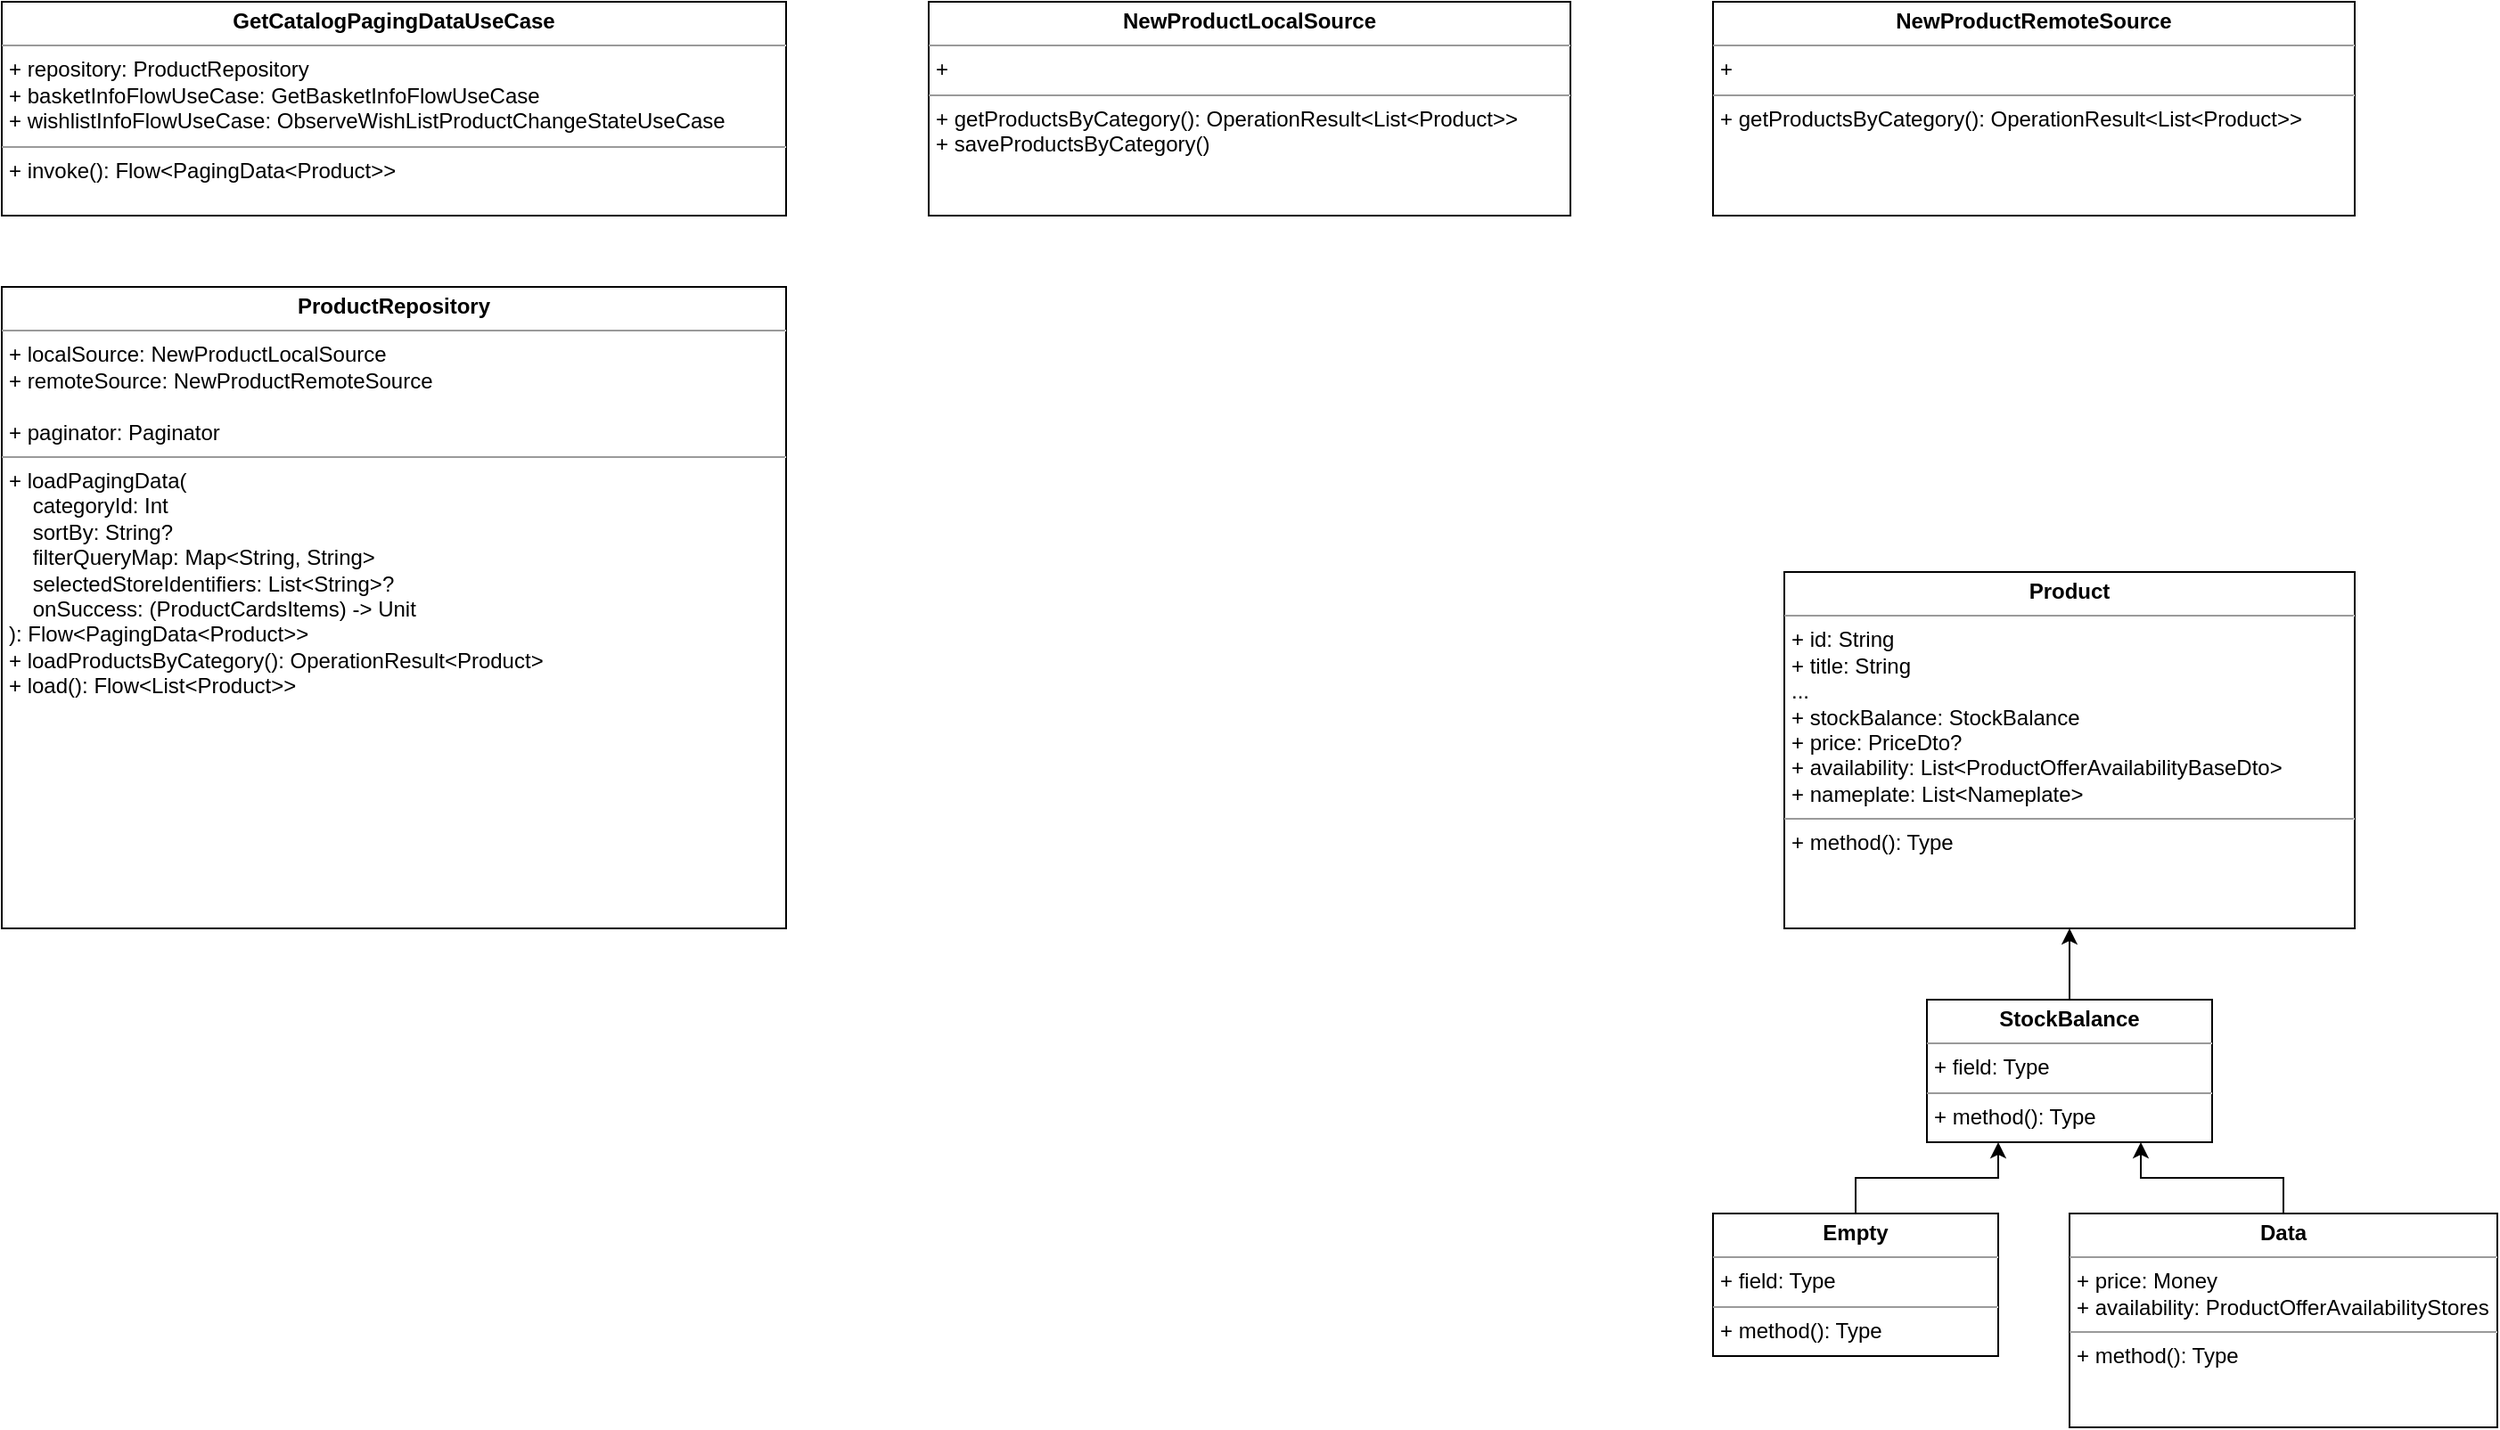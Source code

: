 <mxfile version="23.1.2" type="github">
  <diagram name="Страница — 1" id="J2G5kpr65n91CHf7ycJw">
    <mxGraphModel dx="1706" dy="919" grid="1" gridSize="10" guides="1" tooltips="1" connect="1" arrows="1" fold="1" page="1" pageScale="1" pageWidth="827" pageHeight="1169" math="0" shadow="0">
      <root>
        <mxCell id="0" />
        <mxCell id="1" parent="0" />
        <mxCell id="efi6a7TEv9e8ntWffVmw-1" value="&lt;p style=&quot;margin:0px;margin-top:4px;text-align:center;&quot;&gt;&lt;b&gt;GetCatalogPagingDataUseCase&lt;/b&gt;&lt;/p&gt;&lt;hr size=&quot;1&quot;&gt;&lt;p style=&quot;margin:0px;margin-left:4px;&quot;&gt;+ repository: ProductRepository&lt;br&gt;&lt;/p&gt;&lt;p style=&quot;margin:0px;margin-left:4px;&quot;&gt;+ basketInfoFlowUseCase: GetBasketInfoFlowUseCase&lt;/p&gt;&lt;p style=&quot;margin:0px;margin-left:4px;&quot;&gt;+ wishlistInfoFlowUseCase: ObserveWishListProductChangeStateUseCase&lt;br&gt;&lt;/p&gt;&lt;hr size=&quot;1&quot;&gt;&lt;p style=&quot;margin:0px;margin-left:4px;&quot;&gt;+ invoke(): Flow&amp;lt;PagingData&amp;lt;Product&amp;gt;&amp;gt;&lt;/p&gt;" style="verticalAlign=top;align=left;overflow=fill;fontSize=12;fontFamily=Helvetica;html=1;whiteSpace=wrap;" vertex="1" parent="1">
          <mxGeometry x="120" y="40" width="440" height="120" as="geometry" />
        </mxCell>
        <mxCell id="efi6a7TEv9e8ntWffVmw-2" value="&lt;p style=&quot;margin:0px;margin-top:4px;text-align:center;&quot;&gt;&lt;b&gt;ProductRepository&lt;/b&gt;&lt;/p&gt;&lt;hr size=&quot;1&quot;&gt;&lt;p style=&quot;margin:0px;margin-left:4px;&quot;&gt;+ localSource: NewProductLocalSource&lt;/p&gt;&lt;p style=&quot;margin:0px;margin-left:4px;&quot;&gt;+ remoteSource: NewProductRemoteSource&lt;/p&gt;&lt;p style=&quot;margin:0px;margin-left:4px;&quot;&gt;&lt;br&gt;&lt;/p&gt;&lt;p style=&quot;margin:0px;margin-left:4px;&quot;&gt;+ paginator: Paginator&lt;br&gt;&lt;/p&gt;&lt;hr size=&quot;1&quot;&gt;&lt;p style=&quot;margin:0px;margin-left:4px;&quot;&gt;+ loadPagingData(&lt;/p&gt;&lt;p style=&quot;margin:0px;margin-left:4px;&quot;&gt;&lt;span style=&quot;&quot;&gt;&lt;span style=&quot;white-space: pre;&quot;&gt;&amp;nbsp;&amp;nbsp;&amp;nbsp;&amp;nbsp;&lt;/span&gt;&lt;/span&gt;categoryId: Int&lt;br&gt;&amp;nbsp;&amp;nbsp;&amp;nbsp; sortBy: String?&lt;br&gt;&amp;nbsp;&amp;nbsp;&amp;nbsp; filterQueryMap: Map&amp;lt;String, String&amp;gt;&lt;br&gt;&amp;nbsp;&amp;nbsp;&amp;nbsp; selectedStoreIdentifiers: List&amp;lt;String&amp;gt;?&lt;/p&gt;&lt;p style=&quot;margin:0px;margin-left:4px;&quot;&gt;&lt;span style=&quot;&quot;&gt;&lt;span style=&quot;white-space: pre;&quot;&gt;&amp;nbsp;&amp;nbsp;&amp;nbsp;&amp;nbsp;&lt;/span&gt;&lt;/span&gt;onSuccess: (ProductCardsItems) -&amp;gt; Unit&lt;br&gt;&lt;/p&gt;&lt;p style=&quot;margin:0px;margin-left:4px;&quot;&gt;): Flow&amp;lt;PagingData&amp;lt;Product&amp;gt;&amp;gt;&lt;/p&gt;&lt;p style=&quot;margin:0px;margin-left:4px;&quot;&gt;+ loadProductsByCategory(): OperationResult&amp;lt;Product&amp;gt;&lt;/p&gt;&lt;p style=&quot;margin:0px;margin-left:4px;&quot;&gt;+ load(): Flow&amp;lt;List&amp;lt;Product&amp;gt;&amp;gt;&lt;br&gt;&lt;/p&gt;" style="verticalAlign=top;align=left;overflow=fill;fontSize=12;fontFamily=Helvetica;html=1;whiteSpace=wrap;" vertex="1" parent="1">
          <mxGeometry x="120" y="200" width="440" height="360" as="geometry" />
        </mxCell>
        <mxCell id="efi6a7TEv9e8ntWffVmw-3" value="&lt;p style=&quot;margin:0px;margin-top:4px;text-align:center;&quot;&gt;&lt;b&gt;NewProductRemoteSource&lt;/b&gt;&lt;/p&gt;&lt;hr size=&quot;1&quot;&gt;&lt;p style=&quot;margin:0px;margin-left:4px;&quot;&gt;+ &lt;br&gt;&lt;/p&gt;&lt;hr size=&quot;1&quot;&gt;&lt;p style=&quot;margin:0px;margin-left:4px;&quot;&gt;+ getProductsByCategory(): OperationResult&amp;lt;List&amp;lt;Product&amp;gt;&amp;gt;&lt;/p&gt;" style="verticalAlign=top;align=left;overflow=fill;fontSize=12;fontFamily=Helvetica;html=1;whiteSpace=wrap;" vertex="1" parent="1">
          <mxGeometry x="1080" y="40" width="360" height="120" as="geometry" />
        </mxCell>
        <mxCell id="efi6a7TEv9e8ntWffVmw-4" value="&lt;p style=&quot;margin:0px;margin-top:4px;text-align:center;&quot;&gt;&lt;b&gt;NewProductLocalSource&lt;/b&gt;&lt;/p&gt;&lt;hr size=&quot;1&quot;&gt;&lt;p style=&quot;margin:0px;margin-left:4px;&quot;&gt;+ &lt;br&gt;&lt;/p&gt;&lt;hr size=&quot;1&quot;&gt;&lt;p style=&quot;margin:0px;margin-left:4px;&quot;&gt;+ getProductsByCategory(): OperationResult&amp;lt;List&amp;lt;Product&amp;gt;&amp;gt;&lt;/p&gt;&lt;p style=&quot;margin:0px;margin-left:4px;&quot;&gt;+ saveProductsByCategory()&lt;/p&gt;" style="verticalAlign=top;align=left;overflow=fill;fontSize=12;fontFamily=Helvetica;html=1;whiteSpace=wrap;" vertex="1" parent="1">
          <mxGeometry x="640" y="40" width="360" height="120" as="geometry" />
        </mxCell>
        <mxCell id="efi6a7TEv9e8ntWffVmw-19" style="edgeStyle=orthogonalEdgeStyle;rounded=0;orthogonalLoop=1;jettySize=auto;html=1;entryX=0.5;entryY=1;entryDx=0;entryDy=0;" edge="1" parent="1" source="efi6a7TEv9e8ntWffVmw-5" target="efi6a7TEv9e8ntWffVmw-18">
          <mxGeometry relative="1" as="geometry" />
        </mxCell>
        <mxCell id="efi6a7TEv9e8ntWffVmw-5" value="&lt;p style=&quot;margin:0px;margin-top:4px;text-align:center;&quot;&gt;&lt;b&gt;StockBalance&lt;/b&gt;&lt;/p&gt;&lt;hr size=&quot;1&quot;&gt;&lt;p style=&quot;margin:0px;margin-left:4px;&quot;&gt;+ field: Type&lt;/p&gt;&lt;hr size=&quot;1&quot;&gt;&lt;p style=&quot;margin:0px;margin-left:4px;&quot;&gt;+ method(): Type&lt;/p&gt;" style="verticalAlign=top;align=left;overflow=fill;fontSize=12;fontFamily=Helvetica;html=1;whiteSpace=wrap;" vertex="1" parent="1">
          <mxGeometry x="1200" y="600" width="160" height="80" as="geometry" />
        </mxCell>
        <mxCell id="efi6a7TEv9e8ntWffVmw-16" style="edgeStyle=orthogonalEdgeStyle;rounded=0;orthogonalLoop=1;jettySize=auto;html=1;entryX=0.25;entryY=1;entryDx=0;entryDy=0;" edge="1" parent="1" source="efi6a7TEv9e8ntWffVmw-14" target="efi6a7TEv9e8ntWffVmw-5">
          <mxGeometry relative="1" as="geometry" />
        </mxCell>
        <mxCell id="efi6a7TEv9e8ntWffVmw-14" value="&lt;p style=&quot;margin:0px;margin-top:4px;text-align:center;&quot;&gt;&lt;b&gt;Empty&lt;/b&gt;&lt;/p&gt;&lt;hr size=&quot;1&quot;&gt;&lt;p style=&quot;margin:0px;margin-left:4px;&quot;&gt;+ field: Type&lt;/p&gt;&lt;hr size=&quot;1&quot;&gt;&lt;p style=&quot;margin:0px;margin-left:4px;&quot;&gt;+ method(): Type&lt;/p&gt;" style="verticalAlign=top;align=left;overflow=fill;fontSize=12;fontFamily=Helvetica;html=1;whiteSpace=wrap;" vertex="1" parent="1">
          <mxGeometry x="1080" y="720" width="160" height="80" as="geometry" />
        </mxCell>
        <mxCell id="efi6a7TEv9e8ntWffVmw-17" style="edgeStyle=orthogonalEdgeStyle;rounded=0;orthogonalLoop=1;jettySize=auto;html=1;entryX=0.75;entryY=1;entryDx=0;entryDy=0;" edge="1" parent="1" source="efi6a7TEv9e8ntWffVmw-15" target="efi6a7TEv9e8ntWffVmw-5">
          <mxGeometry relative="1" as="geometry" />
        </mxCell>
        <mxCell id="efi6a7TEv9e8ntWffVmw-15" value="&lt;p style=&quot;margin:0px;margin-top:4px;text-align:center;&quot;&gt;&lt;b&gt;Data&lt;/b&gt;&lt;/p&gt;&lt;hr size=&quot;1&quot;&gt;&lt;p style=&quot;margin:0px;margin-left:4px;&quot;&gt;+ price: Money&lt;/p&gt;&lt;p style=&quot;margin:0px;margin-left:4px;&quot;&gt;+ availability: ProductOfferAvailabilityStores&lt;br&gt;&lt;/p&gt;&lt;hr size=&quot;1&quot;&gt;&lt;p style=&quot;margin:0px;margin-left:4px;&quot;&gt;+ method(): Type&lt;/p&gt;" style="verticalAlign=top;align=left;overflow=fill;fontSize=12;fontFamily=Helvetica;html=1;whiteSpace=wrap;" vertex="1" parent="1">
          <mxGeometry x="1280" y="720" width="240" height="120" as="geometry" />
        </mxCell>
        <mxCell id="efi6a7TEv9e8ntWffVmw-18" value="&lt;p style=&quot;margin:0px;margin-top:4px;text-align:center;&quot;&gt;&lt;b&gt;Product&lt;/b&gt;&lt;br&gt;&lt;/p&gt;&lt;hr size=&quot;1&quot;&gt;&lt;p style=&quot;margin:0px;margin-left:4px;&quot;&gt;+ id: String&lt;/p&gt;&lt;p style=&quot;margin:0px;margin-left:4px;&quot;&gt;+ title: String&lt;/p&gt;&lt;p style=&quot;margin:0px;margin-left:4px;&quot;&gt;...&lt;/p&gt;&lt;p style=&quot;margin:0px;margin-left:4px;&quot;&gt;+ stockBalance: StockBalance&lt;/p&gt;&lt;p style=&quot;margin:0px;margin-left:4px;&quot;&gt;+ price: PriceDto?&lt;/p&gt;&lt;p style=&quot;margin:0px;margin-left:4px;&quot;&gt;+ availability: List&amp;lt;ProductOfferAvailabilityBaseDto&amp;gt;&lt;/p&gt;&lt;p style=&quot;margin:0px;margin-left:4px;&quot;&gt;+ nameplate: List&amp;lt;Nameplate&amp;gt;&lt;br&gt;&lt;/p&gt;&lt;hr size=&quot;1&quot;&gt;&lt;p style=&quot;margin:0px;margin-left:4px;&quot;&gt;+ method(): Type&lt;/p&gt;" style="verticalAlign=top;align=left;overflow=fill;fontSize=12;fontFamily=Helvetica;html=1;whiteSpace=wrap;" vertex="1" parent="1">
          <mxGeometry x="1120" y="360" width="320" height="200" as="geometry" />
        </mxCell>
      </root>
    </mxGraphModel>
  </diagram>
</mxfile>
